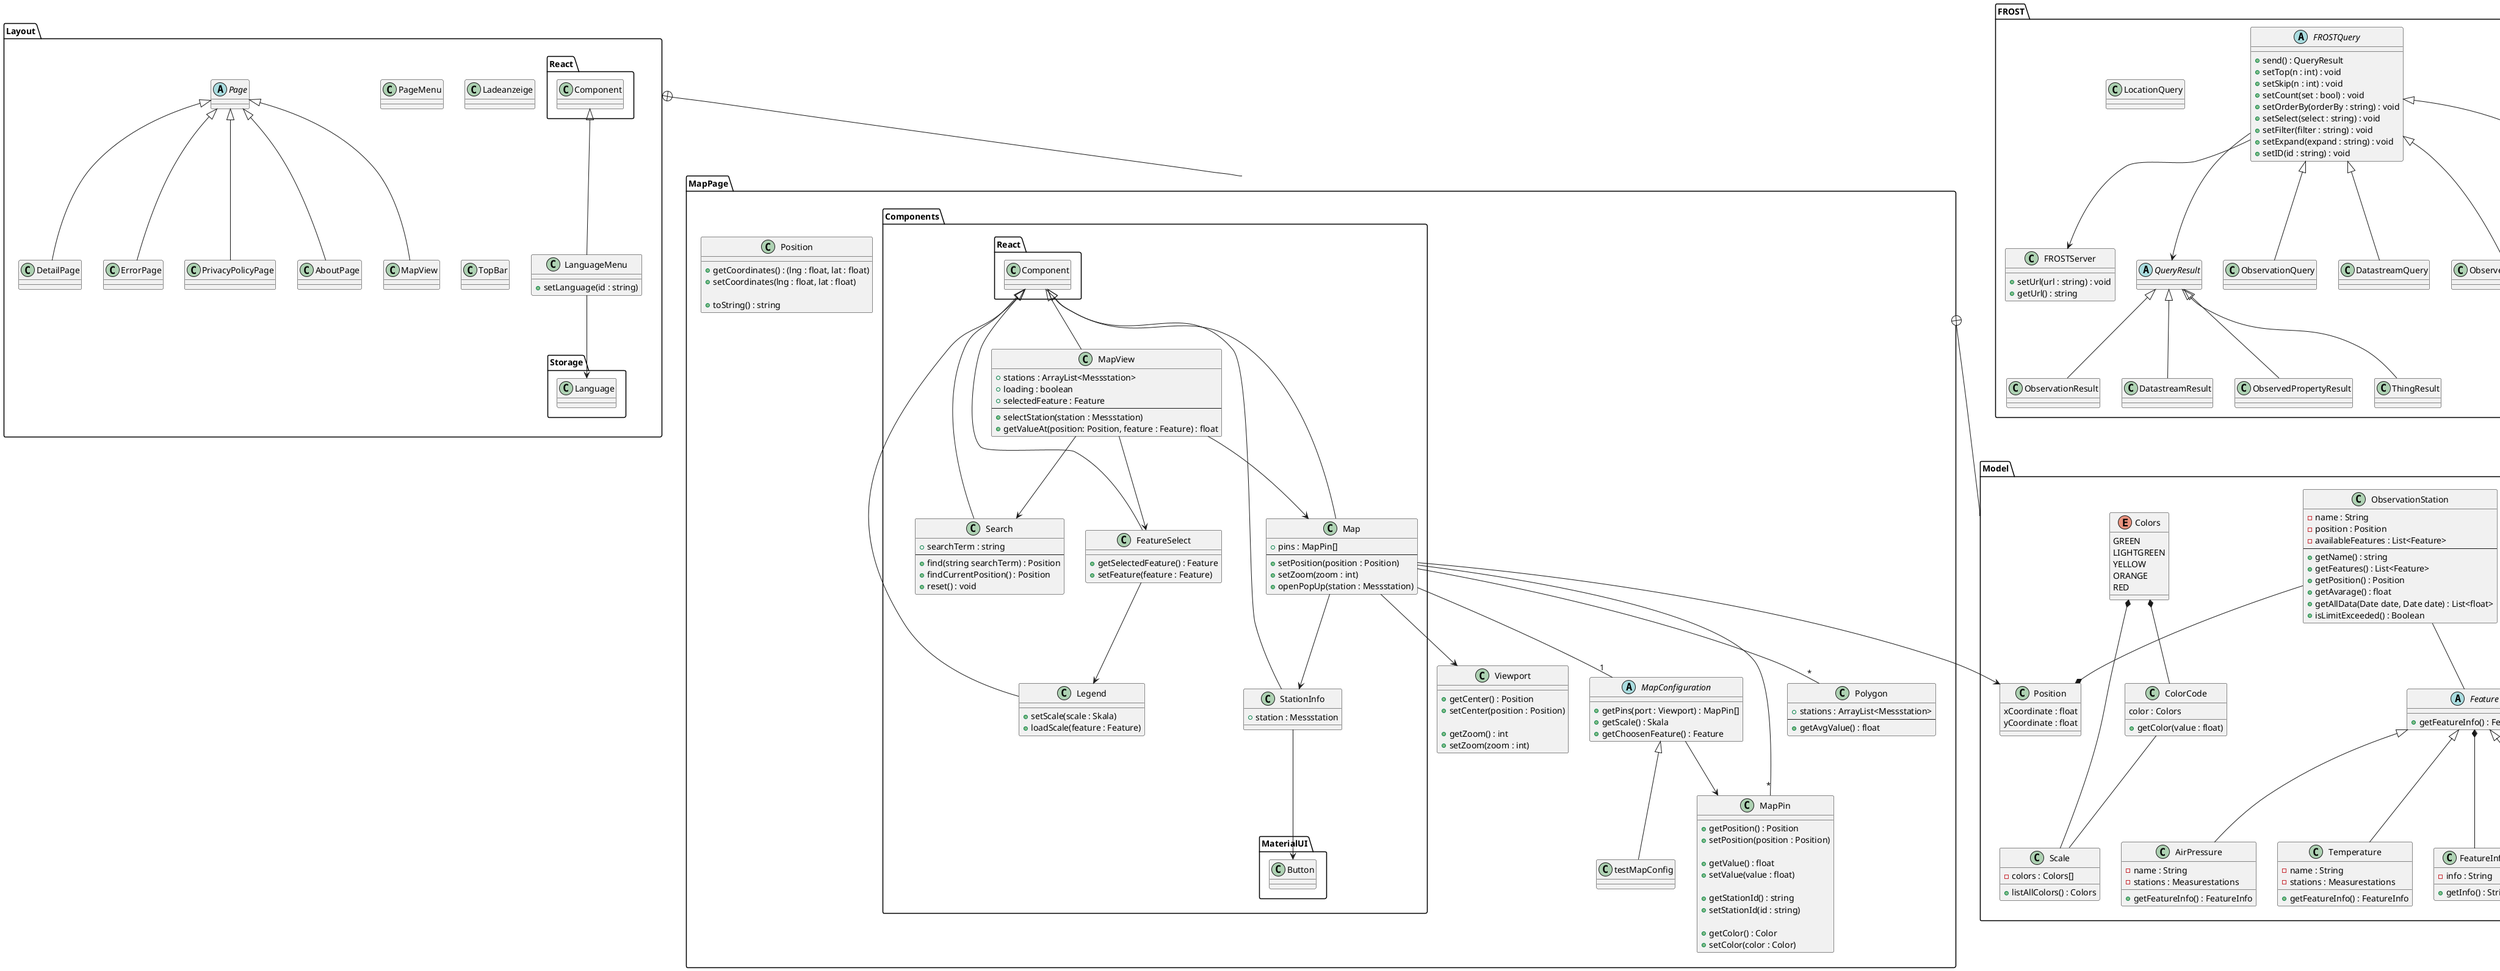 @startuml Komplett


package FROST {
    
    FROSTQuery --> FROSTServer
    FROSTQuery --> QueryResult


    class FROSTServer {
        + setUrl(url : string) : void
        + getUrl() : string
    }
    abstract FROSTQuery {
        + send() : QueryResult
        + setTop(n : int) : void           
        + setSkip(n : int) : void
        + setCount(set : bool) : void
        + setOrderBy(orderBy : string) : void
        + setSelect(select : string) : void
        + setFilter(filter : string) : void
        + setExpand(expand : string) : void
        + setID(id : string) : void
    }
    class ObservationQuery extends FROSTQuery
    class DatastreamQuery extends FROSTQuery
    class ObservedPropertyQuery extends FROSTQuery
    class ThingQuery extends FROSTQuery 
    class LocationQuery


    abstract QueryResult    

    class ObservationResult extends QueryResult
    class DatastreamResult extends QueryResult
    class ObservedPropertyResult extends QueryResult
    class ThingResult extends QueryResult
} 


package Model {
    class ObservationStation {
        -name : String
        -position : Position
        -availableFeatures : List<Feature>
        --
        + getName() : string
        + getFeatures() : List<Feature>
        + getPosition() : Position
        + getAvarage() : float
        + getAllData(Date date, Date date) : List<float>
        + isLimitExceeded() : Boolean
    }
    
    ObservationStation -- Feature    
   
    class Observation {
        observationStation : ObservationStation
        feature : Feature
        dateTime : DateTime
        value : float

        + getValue() : float
    }
    
     class DateTime  {
        day : Integer
        month : Integer
        year : Integer
        hour : float
        minute : float
        second : float
        milisecond : float
    }

    enum Timespan {
            LAST_YEAR,
            LAST_3_MONTHS,
            LAST_MONTH,
            LAST_WEEK,
            LAST_3_DAYS,
            TODAY,
        }
    
    ObservationStation --* Position
    
    class Position {
        xCoordinate : float
        yCoordinate : float
    }

    abstract class Feature {
        + getFeatureInfo() : FeatureInfo
    }
    class PM10 extends Feature {
        -name : String
        -stations : Measurestations
        +getFeatureInfo() : FeatureInfo
    }
    class PM2_5 extends Feature {
        -name : String
        -stations : Measurestations
        +getFeatureInfo() : FeatureInfo
    }
    class Humidity extends Feature {
        -name : String
        -stations : Measurestations
        +getFeatureInfo() : FeatureInfo
    }
    class AirPressure extends Feature {
        -name : String
        -stations : Measurestations
        +getFeatureInfo() : FeatureInfo
    }
    class Temperature extends Feature {
        -name : String
        -stations : Measurestations
        +getFeatureInfo() : FeatureInfo
    }
   
    enum Colors {
        GREEN
        LIGHTGREEN
        YELLOW
        ORANGE
        RED
    }

    Colors *-- ColorCode
    Colors *-- Scale
    ColorCode -- Scale

    class ColorCode {
        color : Colors
        + getColor(value : float)
    }

    class Scale {
        -colors : Colors[]
        +listAllColors() : Colors
    }
    
    class FeatureInfo {
        -info : String
        + getInfo() : String
    }
    
    Feature *-- FeatureInfo
}

MapPage +-- Model

package MapPage {

    package Components {
        class MapView extends React.Component {
            + stations : ArrayList<Messstation>
            + loading : boolean
            + selectedFeature : Feature
            --
            + selectStation(station : Messstation)
            + getValueAt(position: Position, feature : Feature) : float
        }

        class FeatureSelect extends React.Component {
            + getSelectedFeature() : Feature
            + setFeature(feature : Feature)
        }

        class Search extends React.Component {
            + searchTerm : string
            --
            + find(string searchTerm) : Position
            + findCurrentPosition() : Position
            + reset() : void
        }

        class Map extends React.Component {
            + pins : MapPin[]
            --
            + setPosition(position : Position)
            + setZoom(zoom : int)
            + openPopUp(station : Messstation)
        }

        class Legend extends React.Component{
            + setScale(scale : Skala)
            + loadScale(feature : Feature)
        }

        StationInfo --> MaterialUI.Button

        class StationInfo extends React.Component {
            + station : Messstation
        }
    }

    Map --> Viewport
    Map --> Position
    Map --> StationInfo
    MapView --> Search
    MapView --> Map
    FeatureSelect --> Legend
    MapView --> FeatureSelect

    

    class Viewport {
        + getCenter() : Position
        + setCenter(position : Position)

        + getZoom() : int
        + setZoom(zoom : int)
    }

    class Position {
        + getCoordinates() : (lng : float, lat : float)
        + setCoordinates(lng : float, lat : float)

        + toString() : string
    }
    

    Map -- "1" MapConfiguration
    MapConfiguration --> MapPin
    Map -- "*" MapPin
    Map -- "*" Polygon

    abstract MapConfiguration {
        + getPins(port : Viewport) : MapPin[]
        + getScale() : Skala
        + getChoosenFeature() : Feature
    }

    class testMapConfig extends MapConfiguration {
        
    }

    class MapPin {
        + getPosition() : Position
        + setPosition(position : Position)

        + getValue() : float
        + setValue(value : float)

        + getStationId() : string
        + setStationId(id : string)

        + getColor() : Color
        + setColor(color : Color)
    }

    class Polygon {
        + stations : ArrayList<Messstation>
        --
        + getAvgValue() : float
    }
}

package DetailPage {
    abstract DetailPageComponant extends MaterialUI.Paper

    class ObservationOverview extends DetailPageComponant
    class ObservationStationInfo extends DetailPageComponant
    class StaticMap extends DetailPageComponant
    abstract Diagram extends DetailPageComponant

    class Graph extends Diagram
    class PieChart extends Diagram

    class FeatureHistoryDiagram extends Graph
    class YearComparisonDiagram extends Graph
    class ComparisonToLastYearDiagram extends PieChart

    class DiagramConfiguration {
        + setTimespan(timespan : Timespan) : void
    }
}

Layout +-- MapPage

package Layout {
    abstract Page
    class ErrorPage extends Page
    class PrivacyPolicyPage extends Page
    class AboutPage extends Page
    class MapView extends Page
    class DetailPage extends Page

    class PageMenu
    class Ladeanzeige

    class LanguageMenu extends React.Component {
        + setLanguage(id : string)
    }
    LanguageMenu --> Storage.Language

    class TopBar
}

package Storage {
    class Language {
        + getString(id: string) : string
        + loadLanguage(file : string)
    }

    class MapConfigurationMemory {
        + save(MapConfiguration conf, viewport : Viewport)
        + load() : (MapConfiguration, Viewport)
    }
}


package MaterialUI {
    class PopUp
    class Button
}


@enduml
